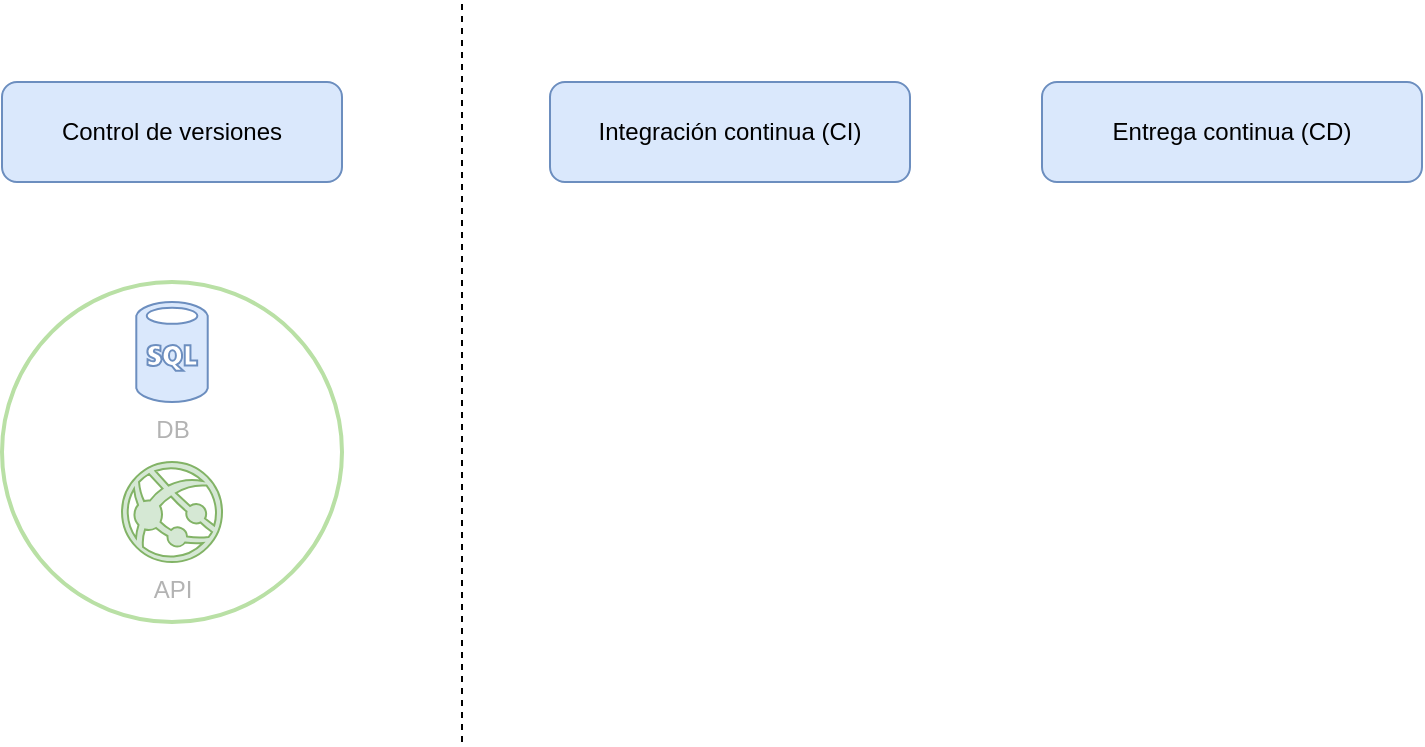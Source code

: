 <mxfile version="12.8.5" type="github"><diagram id="gpCpd4C2CqXltoKwv3tZ" name="Page-1"><mxGraphModel dx="1298" dy="786" grid="1" gridSize="10" guides="1" tooltips="1" connect="1" arrows="1" fold="1" page="1" pageScale="1" pageWidth="827" pageHeight="1169" math="0" shadow="0"><root><mxCell id="0"/><mxCell id="1" parent="0"/><mxCell id="MYIsnShTRxIOHbeXiHgU-14" value="Control de versiones" style="rounded=1;whiteSpace=wrap;html=1;fillColor=#dae8fc;strokeColor=#6c8ebf;" vertex="1" parent="1"><mxGeometry x="50" y="150" width="170" height="50" as="geometry"/></mxCell><mxCell id="MYIsnShTRxIOHbeXiHgU-15" value="Integración continua (CI)" style="rounded=1;whiteSpace=wrap;html=1;fillColor=#dae8fc;strokeColor=#6c8ebf;" vertex="1" parent="1"><mxGeometry x="324" y="150" width="180" height="50" as="geometry"/></mxCell><mxCell id="MYIsnShTRxIOHbeXiHgU-16" value="Entrega continua (CD)" style="rounded=1;whiteSpace=wrap;html=1;fillColor=#dae8fc;strokeColor=#6c8ebf;" vertex="1" parent="1"><mxGeometry x="570" y="150" width="190" height="50" as="geometry"/></mxCell><mxCell id="MYIsnShTRxIOHbeXiHgU-20" value="" style="group;fontColor=#B3B3B3;" vertex="1" connectable="0" parent="1"><mxGeometry x="50.0" y="250" width="170" height="170" as="geometry"/></mxCell><mxCell id="MYIsnShTRxIOHbeXiHgU-19" value="" style="ellipse;whiteSpace=wrap;html=1;aspect=fixed;fillColor=none;strokeColor=#B9E0A5;strokeWidth=2;" vertex="1" parent="MYIsnShTRxIOHbeXiHgU-20"><mxGeometry width="170" height="170" as="geometry"/></mxCell><mxCell id="MYIsnShTRxIOHbeXiHgU-1" value="DB" style="verticalLabelPosition=bottom;html=1;verticalAlign=top;align=center;strokeColor=#6c8ebf;fillColor=#dae8fc;shape=mxgraph.azure.sql_database;fontColor=#B3B3B3;" vertex="1" parent="MYIsnShTRxIOHbeXiHgU-20"><mxGeometry x="67.15" y="10" width="35.71" height="50" as="geometry"/></mxCell><mxCell id="MYIsnShTRxIOHbeXiHgU-17" value="API" style="verticalLabelPosition=bottom;html=1;verticalAlign=top;align=center;strokeColor=#82b366;fillColor=#d5e8d4;shape=mxgraph.azure.azure_website;pointerEvents=1;fontColor=#B3B3B3;" vertex="1" parent="MYIsnShTRxIOHbeXiHgU-20"><mxGeometry x="60.01" y="90" width="50" height="50" as="geometry"/></mxCell><mxCell id="MYIsnShTRxIOHbeXiHgU-21" value="" style="endArrow=none;dashed=1;html=1;" edge="1" parent="1"><mxGeometry width="50" height="50" relative="1" as="geometry"><mxPoint x="280" y="480" as="sourcePoint"/><mxPoint x="280" y="110" as="targetPoint"/></mxGeometry></mxCell></root></mxGraphModel></diagram></mxfile>